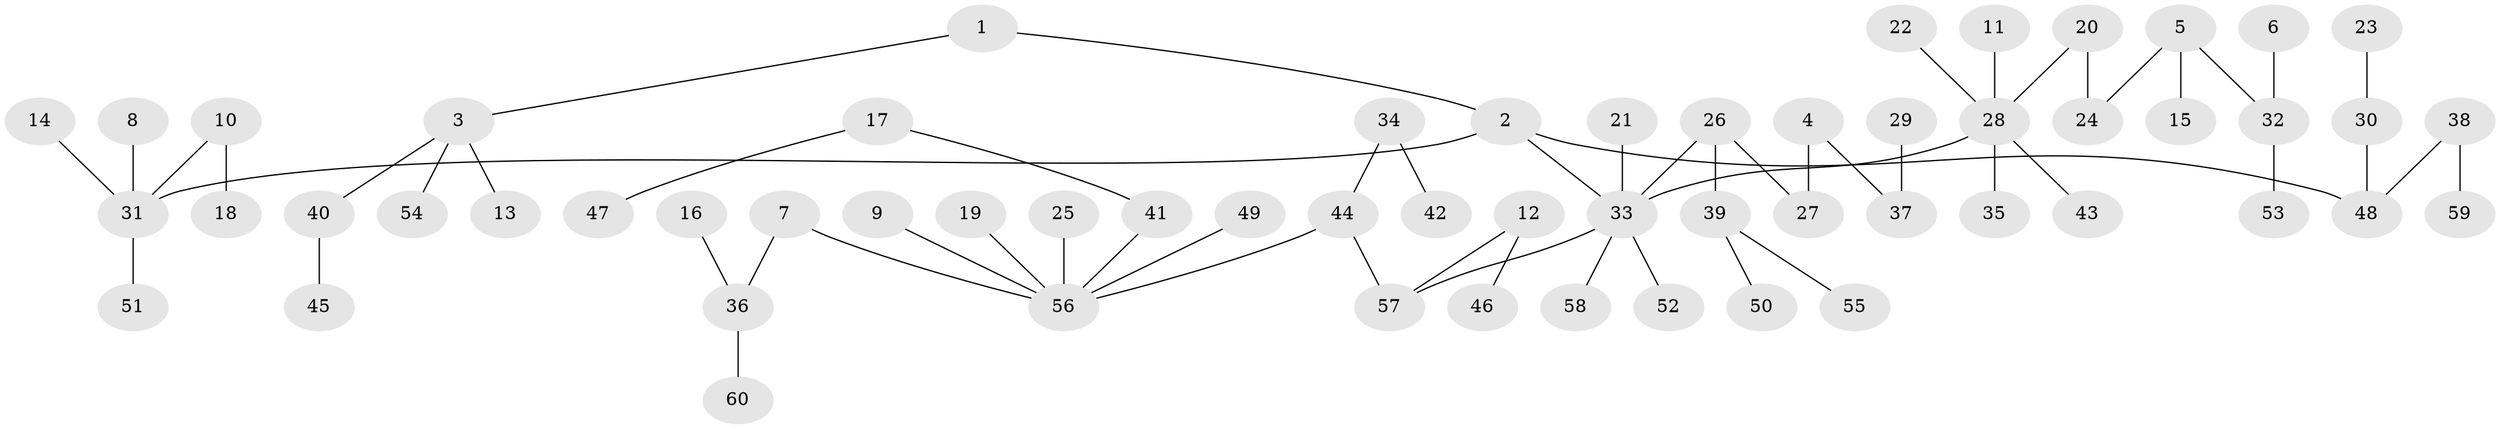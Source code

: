 // original degree distribution, {2: 0.2833333333333333, 4: 0.058333333333333334, 6: 0.008333333333333333, 3: 0.13333333333333333, 7: 0.008333333333333333, 5: 0.025, 1: 0.475, 9: 0.008333333333333333}
// Generated by graph-tools (version 1.1) at 2025/50/03/09/25 03:50:24]
// undirected, 60 vertices, 59 edges
graph export_dot {
graph [start="1"]
  node [color=gray90,style=filled];
  1;
  2;
  3;
  4;
  5;
  6;
  7;
  8;
  9;
  10;
  11;
  12;
  13;
  14;
  15;
  16;
  17;
  18;
  19;
  20;
  21;
  22;
  23;
  24;
  25;
  26;
  27;
  28;
  29;
  30;
  31;
  32;
  33;
  34;
  35;
  36;
  37;
  38;
  39;
  40;
  41;
  42;
  43;
  44;
  45;
  46;
  47;
  48;
  49;
  50;
  51;
  52;
  53;
  54;
  55;
  56;
  57;
  58;
  59;
  60;
  1 -- 2 [weight=1.0];
  1 -- 3 [weight=1.0];
  2 -- 31 [weight=1.0];
  2 -- 33 [weight=1.0];
  2 -- 48 [weight=1.0];
  3 -- 13 [weight=1.0];
  3 -- 40 [weight=1.0];
  3 -- 54 [weight=1.0];
  4 -- 27 [weight=1.0];
  4 -- 37 [weight=1.0];
  5 -- 15 [weight=1.0];
  5 -- 24 [weight=1.0];
  5 -- 32 [weight=1.0];
  6 -- 32 [weight=1.0];
  7 -- 36 [weight=1.0];
  7 -- 56 [weight=1.0];
  8 -- 31 [weight=1.0];
  9 -- 56 [weight=1.0];
  10 -- 18 [weight=1.0];
  10 -- 31 [weight=1.0];
  11 -- 28 [weight=1.0];
  12 -- 46 [weight=1.0];
  12 -- 57 [weight=1.0];
  14 -- 31 [weight=1.0];
  16 -- 36 [weight=1.0];
  17 -- 41 [weight=1.0];
  17 -- 47 [weight=1.0];
  19 -- 56 [weight=1.0];
  20 -- 24 [weight=1.0];
  20 -- 28 [weight=1.0];
  21 -- 33 [weight=1.0];
  22 -- 28 [weight=1.0];
  23 -- 30 [weight=1.0];
  25 -- 56 [weight=1.0];
  26 -- 27 [weight=1.0];
  26 -- 33 [weight=1.0];
  26 -- 39 [weight=1.0];
  28 -- 33 [weight=1.0];
  28 -- 35 [weight=1.0];
  28 -- 43 [weight=1.0];
  29 -- 37 [weight=1.0];
  30 -- 48 [weight=1.0];
  31 -- 51 [weight=1.0];
  32 -- 53 [weight=1.0];
  33 -- 52 [weight=1.0];
  33 -- 57 [weight=1.0];
  33 -- 58 [weight=1.0];
  34 -- 42 [weight=1.0];
  34 -- 44 [weight=1.0];
  36 -- 60 [weight=1.0];
  38 -- 48 [weight=1.0];
  38 -- 59 [weight=1.0];
  39 -- 50 [weight=1.0];
  39 -- 55 [weight=1.0];
  40 -- 45 [weight=1.0];
  41 -- 56 [weight=1.0];
  44 -- 56 [weight=1.0];
  44 -- 57 [weight=1.0];
  49 -- 56 [weight=1.0];
}
